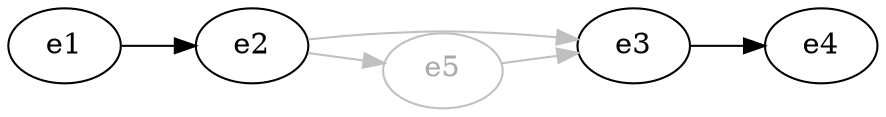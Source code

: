 digraph structs {
    nodesep=.05;
    rankdir=LR;
    
    e1 -> e2
    e2 -> e3 [color=grey]
    e3 -> e4
    e5 [label=< <font color="#aaaaaa">e5</font> > color=grey]
    e2 -> e5 [color=grey]
    e5 -> e3 [color=grey]

}
